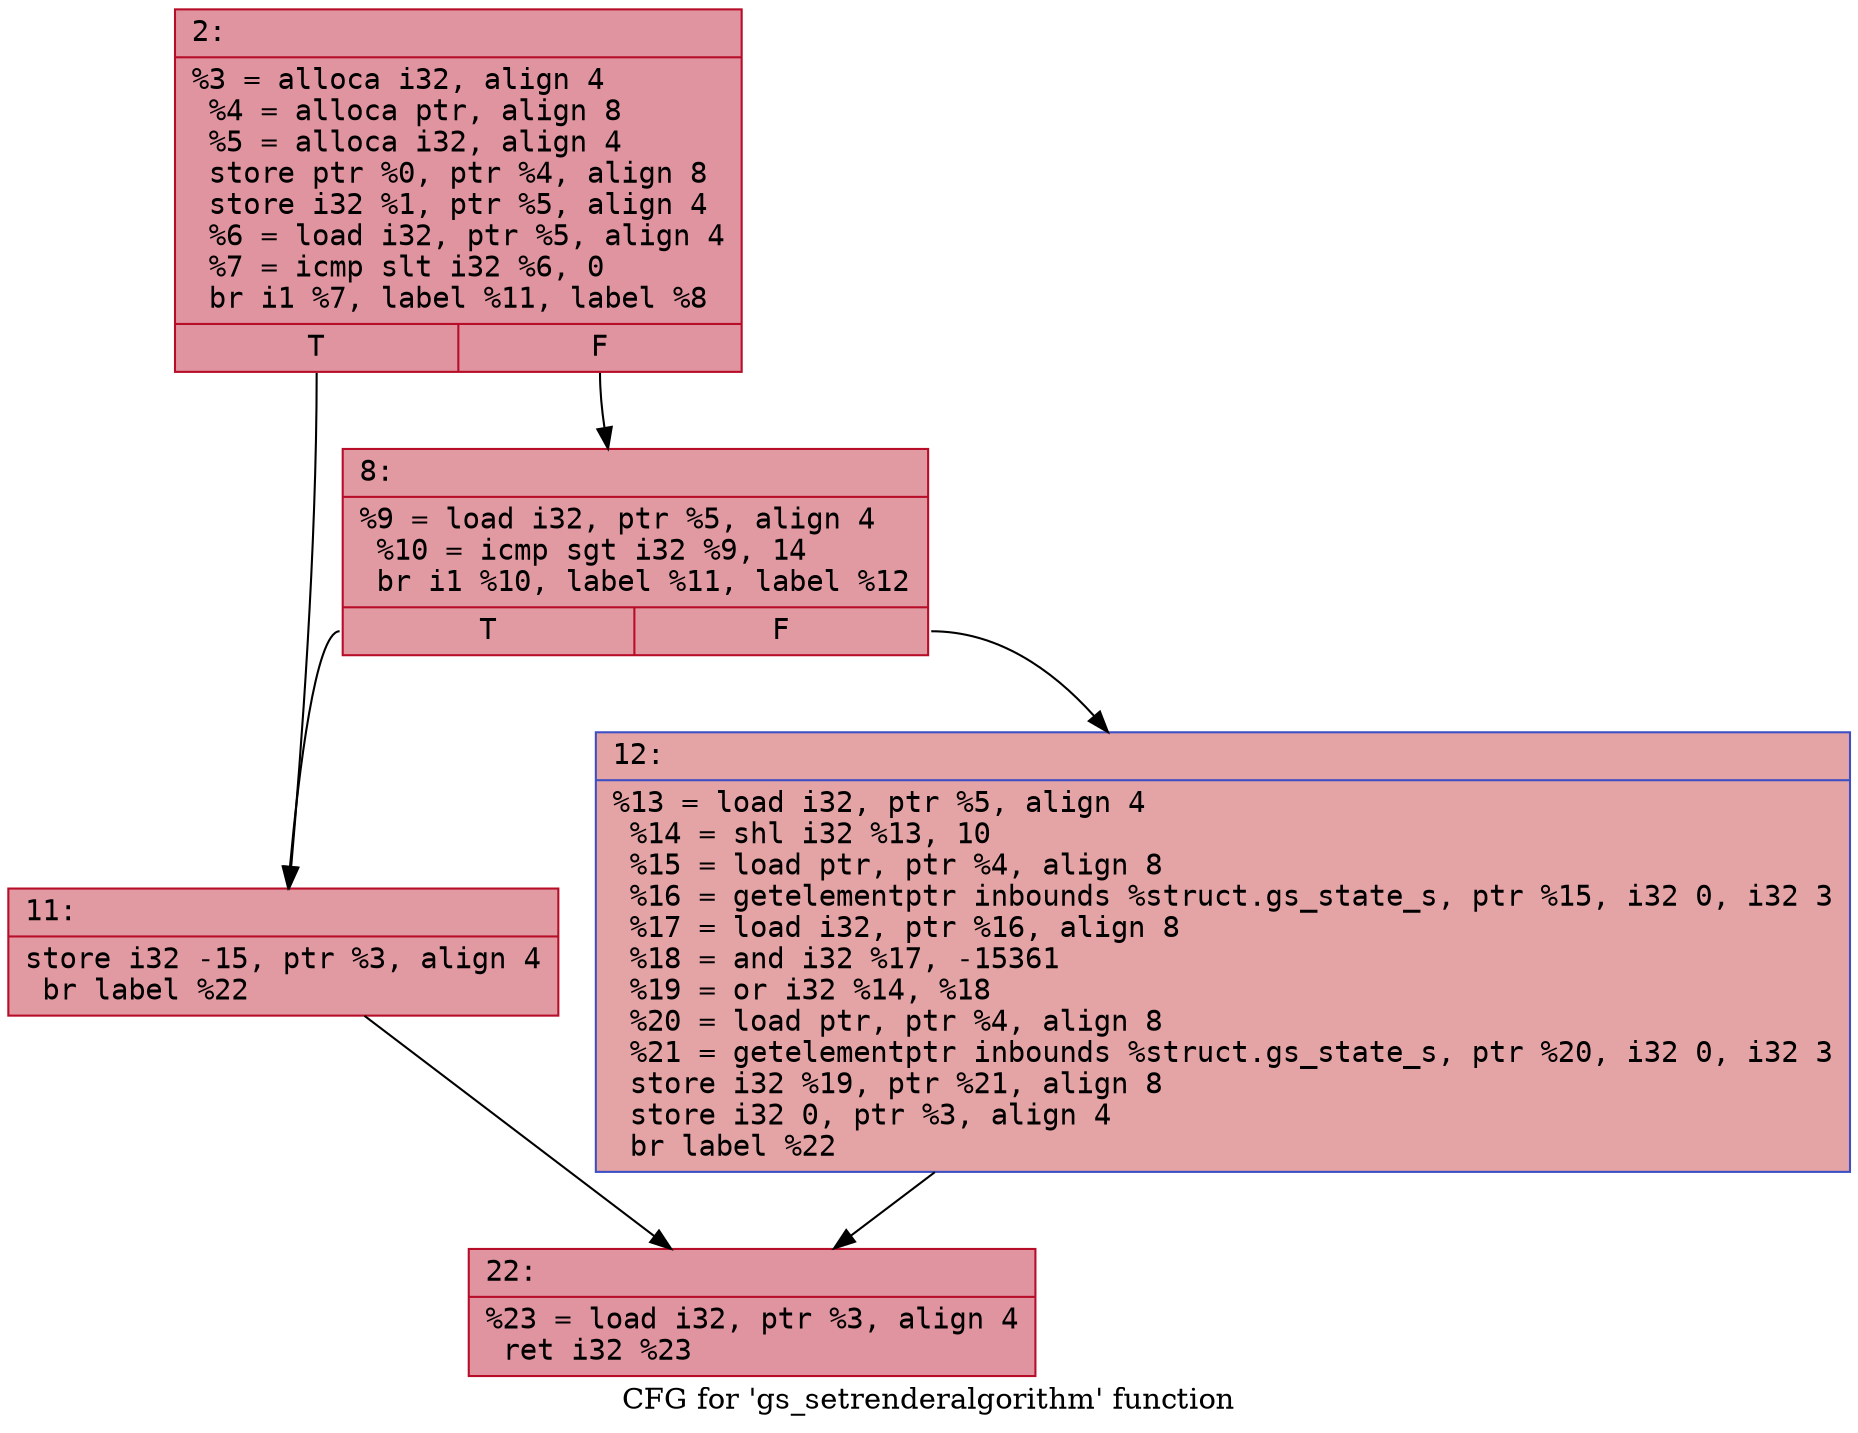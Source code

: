 digraph "CFG for 'gs_setrenderalgorithm' function" {
	label="CFG for 'gs_setrenderalgorithm' function";

	Node0x600001ac2580 [shape=record,color="#b70d28ff", style=filled, fillcolor="#b70d2870" fontname="Courier",label="{2:\l|  %3 = alloca i32, align 4\l  %4 = alloca ptr, align 8\l  %5 = alloca i32, align 4\l  store ptr %0, ptr %4, align 8\l  store i32 %1, ptr %5, align 4\l  %6 = load i32, ptr %5, align 4\l  %7 = icmp slt i32 %6, 0\l  br i1 %7, label %11, label %8\l|{<s0>T|<s1>F}}"];
	Node0x600001ac2580:s0 -> Node0x600001ac2620[tooltip="2 -> 11\nProbability 37.50%" ];
	Node0x600001ac2580:s1 -> Node0x600001ac25d0[tooltip="2 -> 8\nProbability 62.50%" ];
	Node0x600001ac25d0 [shape=record,color="#b70d28ff", style=filled, fillcolor="#bb1b2c70" fontname="Courier",label="{8:\l|  %9 = load i32, ptr %5, align 4\l  %10 = icmp sgt i32 %9, 14\l  br i1 %10, label %11, label %12\l|{<s0>T|<s1>F}}"];
	Node0x600001ac25d0:s0 -> Node0x600001ac2620[tooltip="8 -> 11\nProbability 50.00%" ];
	Node0x600001ac25d0:s1 -> Node0x600001ac2670[tooltip="8 -> 12\nProbability 50.00%" ];
	Node0x600001ac2620 [shape=record,color="#b70d28ff", style=filled, fillcolor="#bb1b2c70" fontname="Courier",label="{11:\l|  store i32 -15, ptr %3, align 4\l  br label %22\l}"];
	Node0x600001ac2620 -> Node0x600001ac26c0[tooltip="11 -> 22\nProbability 100.00%" ];
	Node0x600001ac2670 [shape=record,color="#3d50c3ff", style=filled, fillcolor="#c32e3170" fontname="Courier",label="{12:\l|  %13 = load i32, ptr %5, align 4\l  %14 = shl i32 %13, 10\l  %15 = load ptr, ptr %4, align 8\l  %16 = getelementptr inbounds %struct.gs_state_s, ptr %15, i32 0, i32 3\l  %17 = load i32, ptr %16, align 8\l  %18 = and i32 %17, -15361\l  %19 = or i32 %14, %18\l  %20 = load ptr, ptr %4, align 8\l  %21 = getelementptr inbounds %struct.gs_state_s, ptr %20, i32 0, i32 3\l  store i32 %19, ptr %21, align 8\l  store i32 0, ptr %3, align 4\l  br label %22\l}"];
	Node0x600001ac2670 -> Node0x600001ac26c0[tooltip="12 -> 22\nProbability 100.00%" ];
	Node0x600001ac26c0 [shape=record,color="#b70d28ff", style=filled, fillcolor="#b70d2870" fontname="Courier",label="{22:\l|  %23 = load i32, ptr %3, align 4\l  ret i32 %23\l}"];
}
